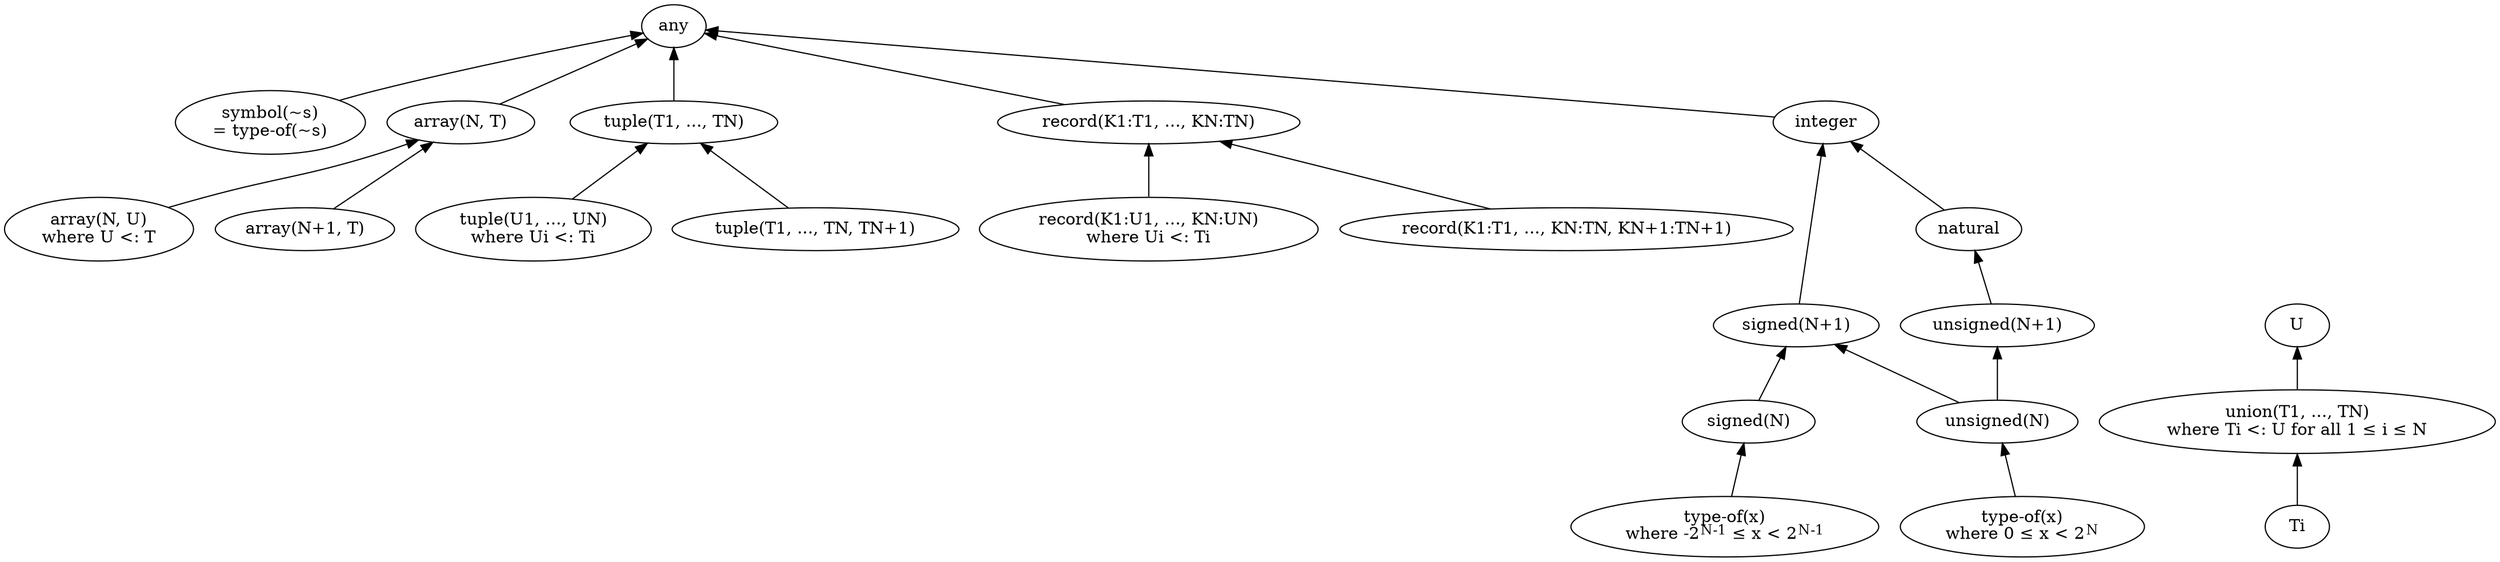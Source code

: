 digraph {
    rankdir = "BT"
    integer -> any;
    natural -> integer;
    "signed(N+1)" -> integer;
    "signed(N)" -> "signed(N+1)";
    "unsigned(N+1)" -> natural;
    "unsigned(N)" -> "unsigned(N+1)";
    "unsigned(N)" -> "signed(N+1)";
    txu [label=<type-of(x)<br/>where 0 ≤ x &lt; 2<sup>N</sup>>];
    txu -> "unsigned(N)";
    txs [label=<type-of(x)<br/>where -2<sup>N-1</sup> ≤ x &lt; 2<sup>N-1</sup>>];
    txs -> "signed(N)";

    "symbol(~s)\n= type-of(~s)" -> any;

    "array(N, T)" -> any;
    "array(N, U)\nwhere U <: T" -> "array(N, T)";
    "array(N+1, T)" -> "array(N, T)";

    "tuple(T1, ..., TN)" -> any;
    "tuple(U1, ..., UN)\nwhere Ui <: Ti" -> "tuple(T1, ..., TN)";
    "tuple(T1, ..., TN, TN+1)" -> "tuple(T1, ..., TN)";

    "record(K1:T1, ..., KN:TN)" -> any;
    "record(K1:U1, ..., KN:UN)\nwhere Ui <: Ti" -> "record(K1:T1, ..., KN:TN)";
    "record(K1:T1, ..., KN:TN, KN+1:TN+1)" -> "record(K1:T1, ..., KN:TN)";

    Ti -> "union(T1, ..., TN)\nwhere Ti <: U for all 1 ≤ i ≤ N";
    "union(T1, ..., TN)\nwhere Ti <: U for all 1 ≤ i ≤ N" -> "U";
}
